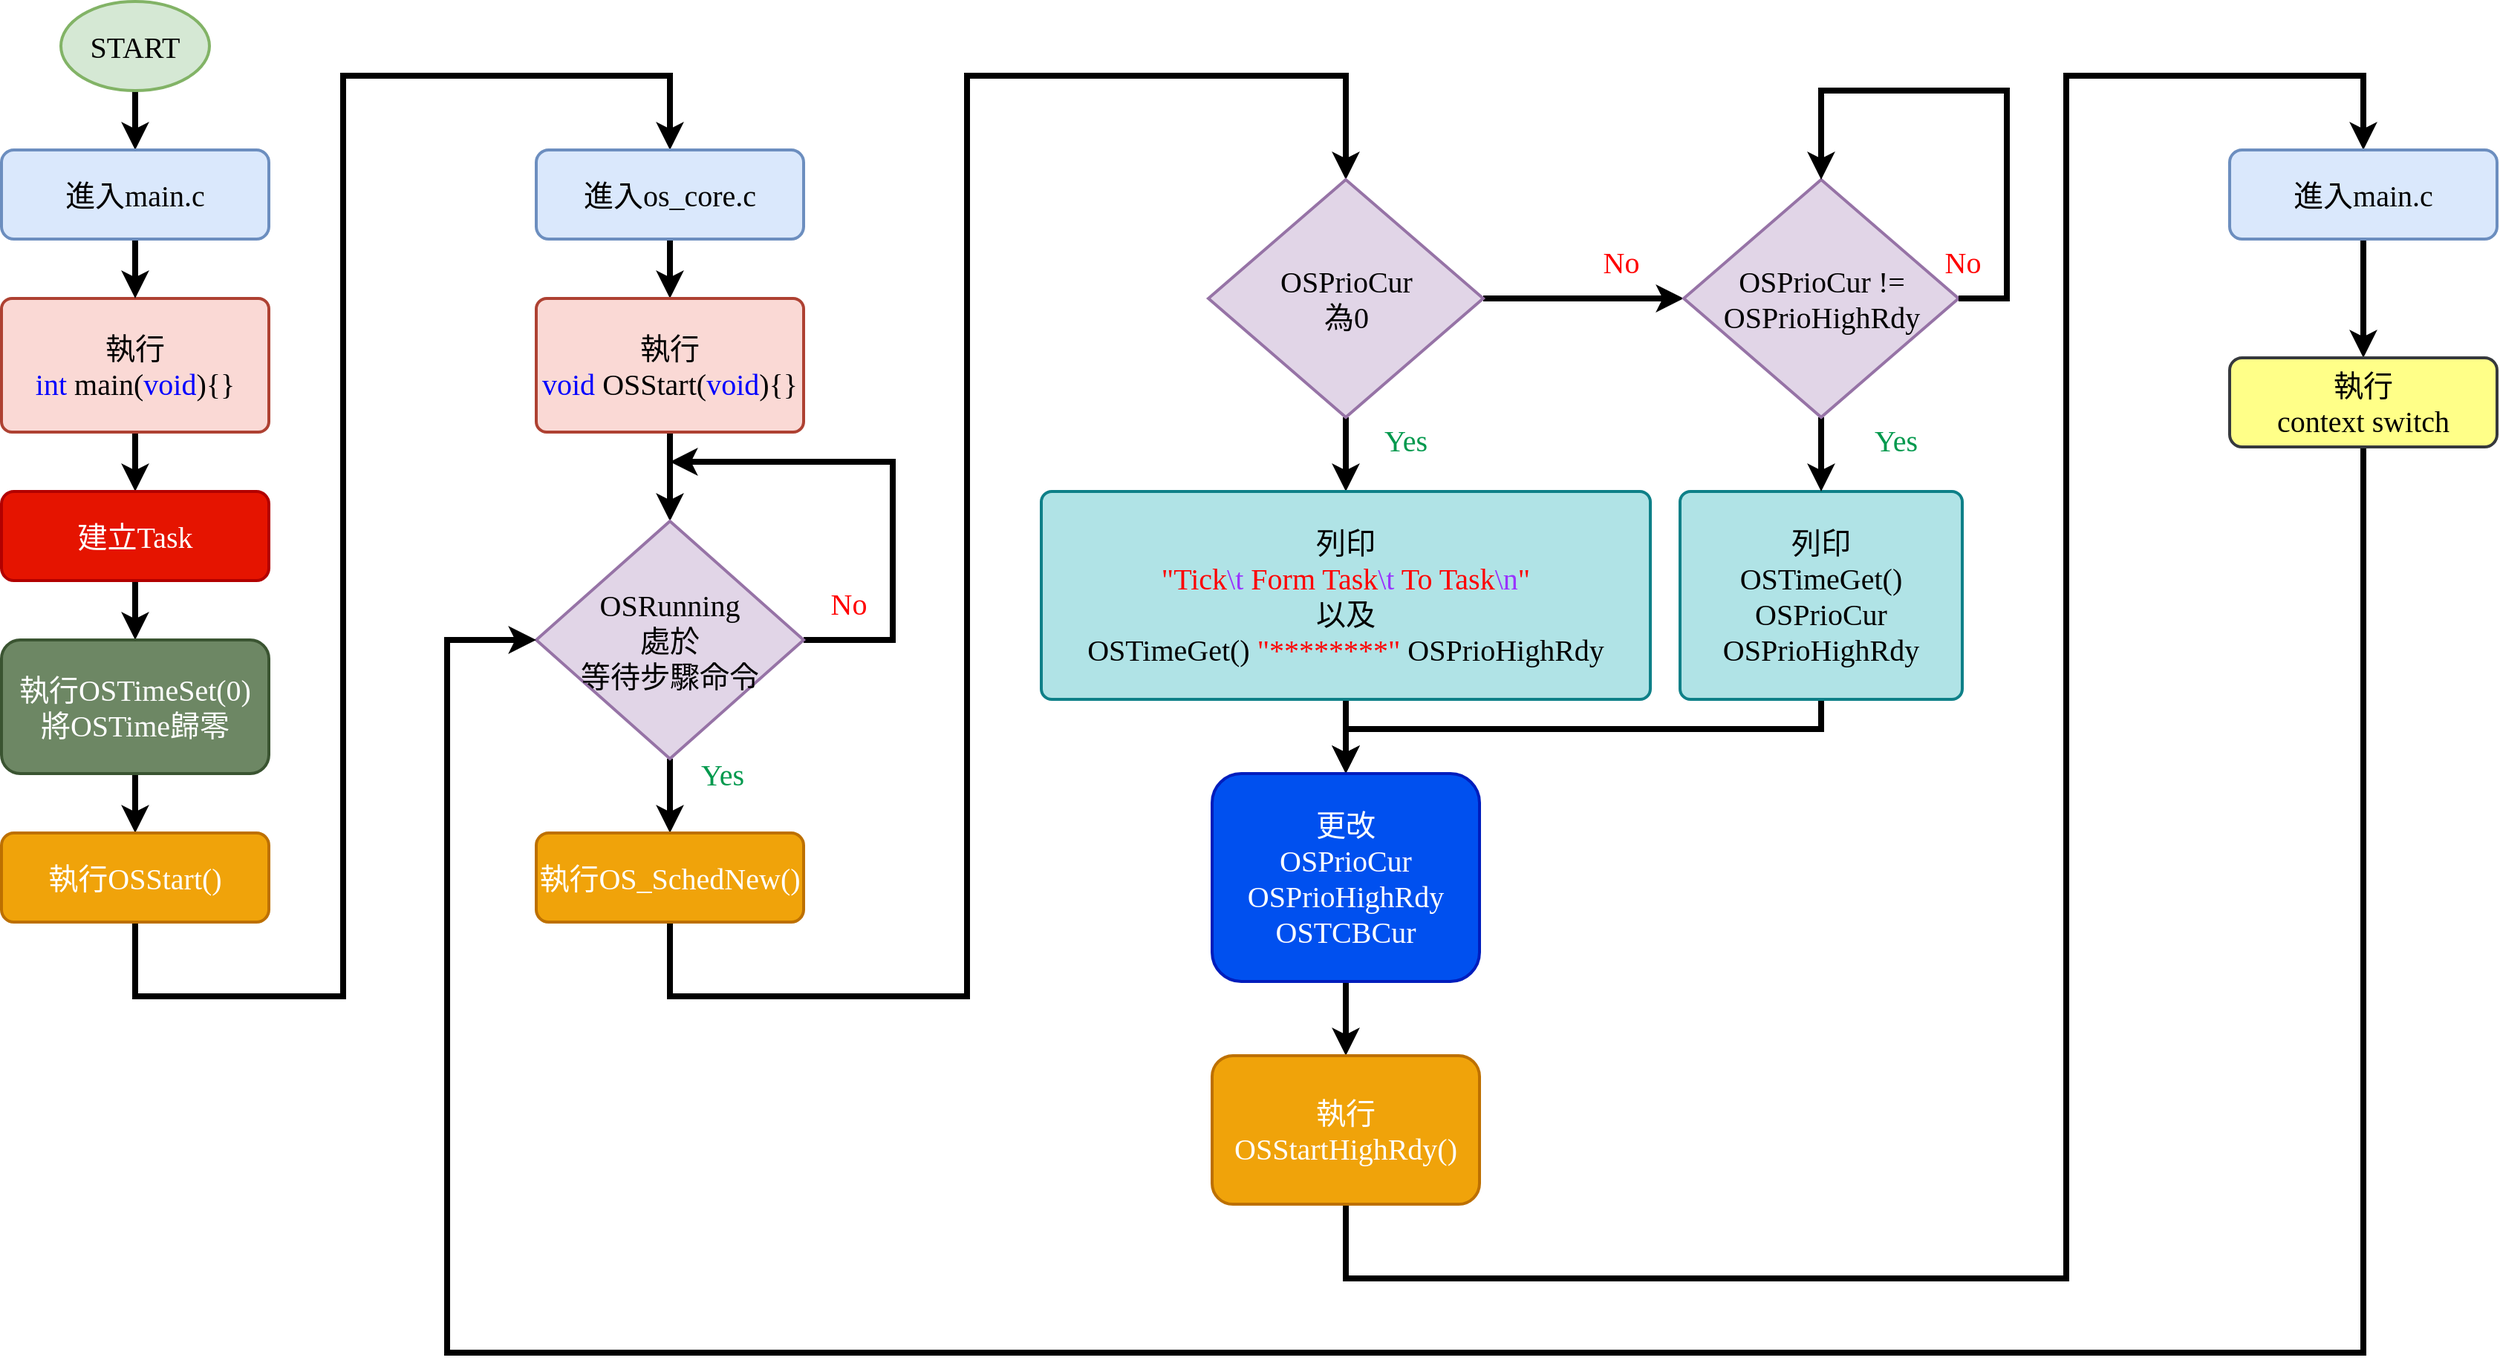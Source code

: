<mxfile version="13.8.0" type="device"><diagram id="G4RdVbtpzeM-A4l6hQHB" name="Page-1"><mxGraphModel dx="1673" dy="839" grid="1" gridSize="10" guides="1" tooltips="1" connect="1" arrows="1" fold="1" page="1" pageScale="1" pageWidth="3300" pageHeight="4681" math="0" shadow="0"><root><mxCell id="0"/><mxCell id="1" parent="0"/><mxCell id="0dIc6t2aIV586DTwRb9S-14" value="" style="edgeStyle=orthogonalEdgeStyle;rounded=0;orthogonalLoop=1;jettySize=auto;html=1;strokeWidth=4;fontSize=20;fontFamily=標楷體;" edge="1" parent="1" source="0dIc6t2aIV586DTwRb9S-1" target="0dIc6t2aIV586DTwRb9S-11"><mxGeometry relative="1" as="geometry"/></mxCell><mxCell id="0dIc6t2aIV586DTwRb9S-1" value="START" style="strokeWidth=2;html=1;shape=mxgraph.flowchart.start_1;whiteSpace=wrap;fontSize=20;fontFamily=標楷體;fillColor=#d5e8d4;strokeColor=#82b366;" vertex="1" parent="1"><mxGeometry x="130" y="100" width="100" height="60" as="geometry"/></mxCell><mxCell id="0dIc6t2aIV586DTwRb9S-5" value="" style="edgeStyle=orthogonalEdgeStyle;rounded=0;orthogonalLoop=1;jettySize=auto;html=1;strokeWidth=4;fontSize=20;fontFamily=標楷體;" edge="1" parent="1" source="0dIc6t2aIV586DTwRb9S-2" target="0dIc6t2aIV586DTwRb9S-4"><mxGeometry relative="1" as="geometry"/></mxCell><mxCell id="0dIc6t2aIV586DTwRb9S-2" value="執行&lt;br&gt;&lt;font color=&quot;#0000ff&quot;&gt;int&lt;/font&gt; main(&lt;font color=&quot;#0000ff&quot;&gt;void&lt;/font&gt;){}" style="rounded=1;whiteSpace=wrap;html=1;absoluteArcSize=1;arcSize=14;strokeWidth=2;fontSize=20;fontFamily=標楷體;fillColor=#fad9d5;strokeColor=#ae4132;" vertex="1" parent="1"><mxGeometry x="90" y="300" width="180" height="90" as="geometry"/></mxCell><mxCell id="0dIc6t2aIV586DTwRb9S-7" value="" style="edgeStyle=orthogonalEdgeStyle;rounded=0;orthogonalLoop=1;jettySize=auto;html=1;strokeWidth=4;fontSize=20;fontFamily=標楷體;" edge="1" parent="1" source="0dIc6t2aIV586DTwRb9S-4" target="0dIc6t2aIV586DTwRb9S-6"><mxGeometry relative="1" as="geometry"/></mxCell><mxCell id="0dIc6t2aIV586DTwRb9S-4" value="建立Task" style="whiteSpace=wrap;html=1;rounded=1;fontSize=20;strokeWidth=2;arcSize=14;fontFamily=標楷體;fillColor=#e51400;strokeColor=#B20000;fontColor=#ffffff;" vertex="1" parent="1"><mxGeometry x="90" y="430" width="180" height="60" as="geometry"/></mxCell><mxCell id="0dIc6t2aIV586DTwRb9S-9" value="" style="edgeStyle=orthogonalEdgeStyle;rounded=0;orthogonalLoop=1;jettySize=auto;html=1;strokeWidth=4;fontSize=20;fontFamily=標楷體;" edge="1" parent="1" source="0dIc6t2aIV586DTwRb9S-6" target="0dIc6t2aIV586DTwRb9S-8"><mxGeometry relative="1" as="geometry"/></mxCell><mxCell id="0dIc6t2aIV586DTwRb9S-6" value="執行OSTimeSet(0)&lt;br&gt;將OSTime歸零" style="whiteSpace=wrap;html=1;rounded=1;fontSize=20;strokeWidth=2;arcSize=14;fontFamily=標楷體;fillColor=#6d8764;strokeColor=#3A5431;fontColor=#ffffff;" vertex="1" parent="1"><mxGeometry x="90" y="530" width="180" height="90" as="geometry"/></mxCell><mxCell id="0dIc6t2aIV586DTwRb9S-16" style="edgeStyle=orthogonalEdgeStyle;rounded=0;orthogonalLoop=1;jettySize=auto;html=1;entryX=0.5;entryY=0;entryDx=0;entryDy=0;strokeWidth=4;fontSize=20;fontFamily=標楷體;" edge="1" parent="1" source="0dIc6t2aIV586DTwRb9S-8" target="0dIc6t2aIV586DTwRb9S-15"><mxGeometry relative="1" as="geometry"><Array as="points"><mxPoint x="180" y="770"/><mxPoint x="320" y="770"/><mxPoint x="320" y="150"/><mxPoint x="540" y="150"/></Array></mxGeometry></mxCell><mxCell id="0dIc6t2aIV586DTwRb9S-8" value="執行OSStart()" style="whiteSpace=wrap;html=1;rounded=1;fontSize=20;strokeWidth=2;arcSize=14;fontFamily=標楷體;fillColor=#f0a30a;strokeColor=#BD7000;fontColor=#ffffff;" vertex="1" parent="1"><mxGeometry x="90" y="660" width="180" height="60" as="geometry"/></mxCell><mxCell id="0dIc6t2aIV586DTwRb9S-13" value="" style="edgeStyle=orthogonalEdgeStyle;rounded=0;orthogonalLoop=1;jettySize=auto;html=1;strokeWidth=4;fontSize=20;fontFamily=標楷體;" edge="1" parent="1" source="0dIc6t2aIV586DTwRb9S-11" target="0dIc6t2aIV586DTwRb9S-2"><mxGeometry relative="1" as="geometry"/></mxCell><mxCell id="0dIc6t2aIV586DTwRb9S-11" value="進入main.c" style="whiteSpace=wrap;html=1;rounded=1;fontSize=20;strokeWidth=2;arcSize=14;fontFamily=標楷體;fillColor=#dae8fc;strokeColor=#6c8ebf;" vertex="1" parent="1"><mxGeometry x="90" y="200" width="180" height="60" as="geometry"/></mxCell><mxCell id="0dIc6t2aIV586DTwRb9S-18" value="" style="edgeStyle=orthogonalEdgeStyle;rounded=0;orthogonalLoop=1;jettySize=auto;html=1;strokeWidth=4;fontSize=20;fontFamily=標楷體;" edge="1" parent="1" source="0dIc6t2aIV586DTwRb9S-15" target="0dIc6t2aIV586DTwRb9S-17"><mxGeometry relative="1" as="geometry"/></mxCell><mxCell id="0dIc6t2aIV586DTwRb9S-15" value="進入os_core.c" style="whiteSpace=wrap;html=1;rounded=1;fontSize=20;strokeWidth=2;arcSize=14;fontFamily=標楷體;fillColor=#dae8fc;strokeColor=#6c8ebf;" vertex="1" parent="1"><mxGeometry x="450" y="200" width="180" height="60" as="geometry"/></mxCell><mxCell id="0dIc6t2aIV586DTwRb9S-20" value="" style="edgeStyle=orthogonalEdgeStyle;rounded=0;orthogonalLoop=1;jettySize=auto;html=1;strokeWidth=4;fontSize=20;fontFamily=標楷體;" edge="1" parent="1" source="0dIc6t2aIV586DTwRb9S-17" target="0dIc6t2aIV586DTwRb9S-19"><mxGeometry relative="1" as="geometry"/></mxCell><mxCell id="0dIc6t2aIV586DTwRb9S-17" value="執行&lt;br&gt;&lt;font color=&quot;#0000ff&quot;&gt;void&lt;/font&gt; OSStart(&lt;font color=&quot;#0000ff&quot;&gt;void&lt;/font&gt;){}" style="rounded=1;whiteSpace=wrap;html=1;absoluteArcSize=1;arcSize=14;strokeWidth=2;fontSize=20;fontFamily=標楷體;fillColor=#fad9d5;strokeColor=#ae4132;" vertex="1" parent="1"><mxGeometry x="450" y="300" width="180" height="90" as="geometry"/></mxCell><mxCell id="0dIc6t2aIV586DTwRb9S-22" style="edgeStyle=orthogonalEdgeStyle;rounded=0;orthogonalLoop=1;jettySize=auto;html=1;strokeWidth=4;fontSize=20;fontFamily=標楷體;" edge="1" parent="1" source="0dIc6t2aIV586DTwRb9S-19"><mxGeometry relative="1" as="geometry"><mxPoint x="540" y="410" as="targetPoint"/><Array as="points"><mxPoint x="690" y="530"/><mxPoint x="690" y="410"/><mxPoint x="540" y="410"/></Array></mxGeometry></mxCell><mxCell id="0dIc6t2aIV586DTwRb9S-27" value="" style="edgeStyle=orthogonalEdgeStyle;rounded=0;orthogonalLoop=1;jettySize=auto;html=1;strokeWidth=4;fontSize=20;fontColor=#FF0000;fontFamily=標楷體;" edge="1" parent="1" source="0dIc6t2aIV586DTwRb9S-19" target="0dIc6t2aIV586DTwRb9S-26"><mxGeometry relative="1" as="geometry"/></mxCell><mxCell id="0dIc6t2aIV586DTwRb9S-19" value="OSRunning&lt;br&gt;處於&lt;br&gt;等待步驟命令" style="strokeWidth=2;html=1;shape=mxgraph.flowchart.decision;whiteSpace=wrap;fontSize=20;fontFamily=標楷體;fillColor=#e1d5e7;strokeColor=#9673a6;" vertex="1" parent="1"><mxGeometry x="450" y="450" width="180" height="160" as="geometry"/></mxCell><mxCell id="0dIc6t2aIV586DTwRb9S-23" value="No" style="text;html=1;align=center;verticalAlign=middle;resizable=0;points=[];autosize=1;fontSize=20;fontColor=#FF0000;fontFamily=標楷體;" vertex="1" parent="1"><mxGeometry x="640" y="490" width="40" height="30" as="geometry"/></mxCell><mxCell id="0dIc6t2aIV586DTwRb9S-30" value="" style="edgeStyle=orthogonalEdgeStyle;rounded=0;orthogonalLoop=1;jettySize=auto;html=1;strokeWidth=4;fontSize=20;fontColor=#FF0000;entryX=0.5;entryY=0;entryDx=0;entryDy=0;entryPerimeter=0;fontFamily=標楷體;" edge="1" parent="1" source="0dIc6t2aIV586DTwRb9S-26" target="0dIc6t2aIV586DTwRb9S-29"><mxGeometry relative="1" as="geometry"><Array as="points"><mxPoint x="540" y="770"/><mxPoint x="740" y="770"/><mxPoint x="740" y="150"/><mxPoint x="995" y="150"/></Array></mxGeometry></mxCell><mxCell id="0dIc6t2aIV586DTwRb9S-26" value="執行OS_SchedNew()" style="whiteSpace=wrap;html=1;rounded=1;fontSize=20;strokeWidth=2;arcSize=14;fontFamily=標楷體;fillColor=#f0a30a;strokeColor=#BD7000;fontColor=#ffffff;" vertex="1" parent="1"><mxGeometry x="450" y="660" width="180" height="60" as="geometry"/></mxCell><mxCell id="0dIc6t2aIV586DTwRb9S-28" value="&lt;font color=&quot;#00994d&quot;&gt;Yes&lt;/font&gt;" style="text;html=1;align=center;verticalAlign=middle;resizable=0;points=[];autosize=1;fontSize=20;fontColor=#FF0000;fontFamily=標楷體;" vertex="1" parent="1"><mxGeometry x="550" y="605" width="50" height="30" as="geometry"/></mxCell><mxCell id="0dIc6t2aIV586DTwRb9S-32" value="" style="edgeStyle=orthogonalEdgeStyle;rounded=0;orthogonalLoop=1;jettySize=auto;html=1;strokeWidth=4;fontSize=20;fontColor=#FF0000;fontFamily=標楷體;" edge="1" parent="1" source="0dIc6t2aIV586DTwRb9S-29" target="0dIc6t2aIV586DTwRb9S-31"><mxGeometry relative="1" as="geometry"/></mxCell><mxCell id="0dIc6t2aIV586DTwRb9S-50" value="" style="edgeStyle=orthogonalEdgeStyle;rounded=0;orthogonalLoop=1;jettySize=auto;html=1;strokeWidth=4;fontSize=20;fontColor=#FF0000;" edge="1" parent="1" source="0dIc6t2aIV586DTwRb9S-29" target="0dIc6t2aIV586DTwRb9S-49"><mxGeometry relative="1" as="geometry"/></mxCell><mxCell id="0dIc6t2aIV586DTwRb9S-29" value="OSPrioCur&lt;br&gt;為0" style="strokeWidth=2;html=1;shape=mxgraph.flowchart.decision;whiteSpace=wrap;fontSize=20;fontFamily=標楷體;fillColor=#e1d5e7;strokeColor=#9673a6;" vertex="1" parent="1"><mxGeometry x="902.5" y="220" width="185" height="160" as="geometry"/></mxCell><mxCell id="0dIc6t2aIV586DTwRb9S-41" value="" style="edgeStyle=orthogonalEdgeStyle;rounded=0;orthogonalLoop=1;jettySize=auto;html=1;strokeWidth=4;fontSize=20;fontColor=#FF0000;" edge="1" parent="1" source="0dIc6t2aIV586DTwRb9S-31" target="0dIc6t2aIV586DTwRb9S-40"><mxGeometry relative="1" as="geometry"/></mxCell><mxCell id="0dIc6t2aIV586DTwRb9S-31" value="列印&lt;br&gt;&lt;font color=&quot;#ff0000&quot;&gt;&quot;Tick&lt;/font&gt;&lt;font color=&quot;#9933ff&quot;&gt;\t&lt;/font&gt;&lt;font color=&quot;#ff0000&quot;&gt; Form Task&lt;/font&gt;&lt;font color=&quot;#9933ff&quot;&gt;\t&lt;/font&gt;&lt;font color=&quot;#ff0000&quot;&gt; To Task&lt;/font&gt;&lt;font color=&quot;#9933ff&quot;&gt;\n&lt;/font&gt;&lt;font color=&quot;#ff0000&quot;&gt;&quot;&lt;/font&gt;&lt;br&gt;以及&lt;br&gt;OSTimeGet() &lt;font color=&quot;#ff0000&quot;&gt;&quot;********&quot;&lt;/font&gt; OSPrioHighRdy" style="rounded=1;whiteSpace=wrap;html=1;absoluteArcSize=1;arcSize=14;strokeWidth=2;fontSize=20;fontFamily=標楷體;fillColor=#b0e3e6;strokeColor=#0e8088;" vertex="1" parent="1"><mxGeometry x="790" y="430" width="410" height="140" as="geometry"/></mxCell><mxCell id="0dIc6t2aIV586DTwRb9S-33" value="&lt;font color=&quot;#00994d&quot;&gt;Yes&lt;/font&gt;" style="text;html=1;align=center;verticalAlign=middle;resizable=0;points=[];autosize=1;fontSize=20;fontColor=#FF0000;fontFamily=標楷體;" vertex="1" parent="1"><mxGeometry x="1010" y="380" width="50" height="30" as="geometry"/></mxCell><mxCell id="0dIc6t2aIV586DTwRb9S-55" style="edgeStyle=orthogonalEdgeStyle;rounded=0;orthogonalLoop=1;jettySize=auto;html=1;entryX=0.5;entryY=0;entryDx=0;entryDy=0;strokeWidth=4;fontSize=20;fontColor=#FF0000;" edge="1" parent="1" source="0dIc6t2aIV586DTwRb9S-37" target="0dIc6t2aIV586DTwRb9S-40"><mxGeometry relative="1" as="geometry"><Array as="points"><mxPoint x="1315" y="590"/><mxPoint x="995" y="590"/></Array></mxGeometry></mxCell><mxCell id="0dIc6t2aIV586DTwRb9S-37" value="列印&lt;br&gt;OSTimeGet()&lt;br&gt;OSPrioCur&lt;br&gt;OSPrioHighRdy" style="rounded=1;whiteSpace=wrap;html=1;absoluteArcSize=1;arcSize=14;strokeWidth=2;fontSize=20;fontFamily=標楷體;align=center;fillColor=#b0e3e6;strokeColor=#0e8088;" vertex="1" parent="1"><mxGeometry x="1220" y="430" width="190" height="140" as="geometry"/></mxCell><mxCell id="0dIc6t2aIV586DTwRb9S-39" value="No" style="text;html=1;align=center;verticalAlign=middle;resizable=0;points=[];autosize=1;fontSize=20;fontColor=#FF0000;fontFamily=標楷體;" vertex="1" parent="1"><mxGeometry x="1160" y="260" width="40" height="30" as="geometry"/></mxCell><mxCell id="0dIc6t2aIV586DTwRb9S-43" value="" style="edgeStyle=orthogonalEdgeStyle;rounded=0;orthogonalLoop=1;jettySize=auto;html=1;strokeWidth=4;fontSize=20;fontColor=#FF0000;" edge="1" parent="1" source="0dIc6t2aIV586DTwRb9S-40" target="0dIc6t2aIV586DTwRb9S-42"><mxGeometry relative="1" as="geometry"/></mxCell><mxCell id="0dIc6t2aIV586DTwRb9S-40" value="更改&lt;br&gt;OSPrioCur&lt;br&gt;OSPrioHighRdy&lt;br&gt;OSTCBCur" style="whiteSpace=wrap;html=1;rounded=1;fontSize=20;strokeWidth=2;arcSize=14;fontFamily=標楷體;fillColor=#0050ef;strokeColor=#001DBC;fontColor=#ffffff;" vertex="1" parent="1"><mxGeometry x="905" y="620" width="180" height="140" as="geometry"/></mxCell><mxCell id="0dIc6t2aIV586DTwRb9S-45" style="edgeStyle=orthogonalEdgeStyle;rounded=0;orthogonalLoop=1;jettySize=auto;html=1;entryX=0.5;entryY=0;entryDx=0;entryDy=0;strokeWidth=4;fontSize=20;fontColor=#FF0000;" edge="1" parent="1" source="0dIc6t2aIV586DTwRb9S-42" target="0dIc6t2aIV586DTwRb9S-44"><mxGeometry relative="1" as="geometry"><Array as="points"><mxPoint x="995" y="960"/><mxPoint x="1480" y="960"/><mxPoint x="1480" y="150"/><mxPoint x="1680" y="150"/></Array></mxGeometry></mxCell><mxCell id="0dIc6t2aIV586DTwRb9S-42" value="執行OSStartHighRdy()" style="whiteSpace=wrap;html=1;rounded=1;fontSize=20;strokeWidth=2;arcSize=14;fontFamily=標楷體;fillColor=#f0a30a;strokeColor=#BD7000;fontColor=#ffffff;" vertex="1" parent="1"><mxGeometry x="905" y="810" width="180" height="100" as="geometry"/></mxCell><mxCell id="0dIc6t2aIV586DTwRb9S-47" value="" style="edgeStyle=orthogonalEdgeStyle;rounded=0;orthogonalLoop=1;jettySize=auto;html=1;strokeWidth=4;fontSize=20;fontColor=#FF0000;" edge="1" parent="1" source="0dIc6t2aIV586DTwRb9S-44" target="0dIc6t2aIV586DTwRb9S-46"><mxGeometry relative="1" as="geometry"/></mxCell><mxCell id="0dIc6t2aIV586DTwRb9S-44" value="進入main.c" style="whiteSpace=wrap;html=1;rounded=1;fontSize=20;strokeWidth=2;arcSize=14;fontFamily=標楷體;fillColor=#dae8fc;strokeColor=#6c8ebf;" vertex="1" parent="1"><mxGeometry x="1590" y="200" width="180" height="60" as="geometry"/></mxCell><mxCell id="0dIc6t2aIV586DTwRb9S-48" style="edgeStyle=orthogonalEdgeStyle;rounded=0;orthogonalLoop=1;jettySize=auto;html=1;entryX=0;entryY=0.5;entryDx=0;entryDy=0;entryPerimeter=0;strokeWidth=4;fontSize=20;fontColor=#FF0000;" edge="1" parent="1" source="0dIc6t2aIV586DTwRb9S-46" target="0dIc6t2aIV586DTwRb9S-19"><mxGeometry relative="1" as="geometry"><Array as="points"><mxPoint x="1680" y="1010"/><mxPoint x="390" y="1010"/><mxPoint x="390" y="530"/></Array></mxGeometry></mxCell><mxCell id="0dIc6t2aIV586DTwRb9S-46" value="執行&lt;br&gt;context switch" style="whiteSpace=wrap;html=1;rounded=1;fontFamily=標楷體;fontSize=20;strokeColor=#36393d;strokeWidth=2;fillColor=#ffff88;arcSize=14;" vertex="1" parent="1"><mxGeometry x="1590" y="340" width="180" height="60" as="geometry"/></mxCell><mxCell id="0dIc6t2aIV586DTwRb9S-51" value="" style="edgeStyle=orthogonalEdgeStyle;rounded=0;orthogonalLoop=1;jettySize=auto;html=1;strokeWidth=4;fontSize=20;fontColor=#FF0000;" edge="1" parent="1" source="0dIc6t2aIV586DTwRb9S-49" target="0dIc6t2aIV586DTwRb9S-37"><mxGeometry relative="1" as="geometry"/></mxCell><mxCell id="0dIc6t2aIV586DTwRb9S-49" value="OSPrioCur != OSPrioHighRdy" style="strokeWidth=2;html=1;shape=mxgraph.flowchart.decision;whiteSpace=wrap;fontSize=20;fontFamily=標楷體;fillColor=#e1d5e7;strokeColor=#9673a6;" vertex="1" parent="1"><mxGeometry x="1222.5" y="220" width="185" height="160" as="geometry"/></mxCell><mxCell id="0dIc6t2aIV586DTwRb9S-52" style="edgeStyle=orthogonalEdgeStyle;rounded=0;orthogonalLoop=1;jettySize=auto;html=1;entryX=0.5;entryY=0;entryDx=0;entryDy=0;entryPerimeter=0;strokeWidth=4;fontSize=20;fontColor=#FF0000;exitX=1;exitY=0.5;exitDx=0;exitDy=0;exitPerimeter=0;" edge="1" parent="1" source="0dIc6t2aIV586DTwRb9S-49" target="0dIc6t2aIV586DTwRb9S-49"><mxGeometry relative="1" as="geometry"><Array as="points"><mxPoint x="1440" y="300"/><mxPoint x="1440" y="160"/><mxPoint x="1315" y="160"/></Array></mxGeometry></mxCell><mxCell id="0dIc6t2aIV586DTwRb9S-53" value="No" style="text;html=1;align=center;verticalAlign=middle;resizable=0;points=[];autosize=1;fontSize=20;fontColor=#FF0000;fontFamily=標楷體;" vertex="1" parent="1"><mxGeometry x="1390" y="260" width="40" height="30" as="geometry"/></mxCell><mxCell id="0dIc6t2aIV586DTwRb9S-54" value="&lt;font color=&quot;#00994d&quot;&gt;Yes&lt;/font&gt;" style="text;html=1;align=center;verticalAlign=middle;resizable=0;points=[];autosize=1;fontSize=20;fontColor=#FF0000;fontFamily=標楷體;" vertex="1" parent="1"><mxGeometry x="1340" y="380" width="50" height="30" as="geometry"/></mxCell></root></mxGraphModel></diagram></mxfile>
